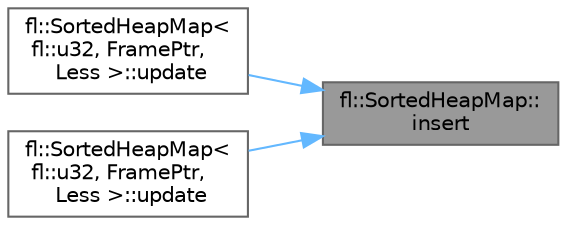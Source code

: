digraph "fl::SortedHeapMap::insert"
{
 // INTERACTIVE_SVG=YES
 // LATEX_PDF_SIZE
  bgcolor="transparent";
  edge [fontname=Helvetica,fontsize=10,labelfontname=Helvetica,labelfontsize=10];
  node [fontname=Helvetica,fontsize=10,shape=box,height=0.2,width=0.4];
  rankdir="RL";
  Node1 [id="Node000001",label="fl::SortedHeapMap::\linsert",height=0.2,width=0.4,color="gray40", fillcolor="grey60", style="filled", fontcolor="black",tooltip=" "];
  Node1 -> Node2 [id="edge1_Node000001_Node000002",dir="back",color="steelblue1",style="solid",tooltip=" "];
  Node2 [id="Node000002",label="fl::SortedHeapMap\<\l fl::u32, FramePtr,\l Less \>::update",height=0.2,width=0.4,color="grey40", fillcolor="white", style="filled",URL="$dc/d45/classfl_1_1_sorted_heap_map_a0b3ccbc12ecb2dfb916b316132987d57.html#a0b3ccbc12ecb2dfb916b316132987d57",tooltip=" "];
  Node1 -> Node3 [id="edge2_Node000001_Node000003",dir="back",color="steelblue1",style="solid",tooltip=" "];
  Node3 [id="Node000003",label="fl::SortedHeapMap\<\l fl::u32, FramePtr,\l Less \>::update",height=0.2,width=0.4,color="grey40", fillcolor="white", style="filled",URL="$dc/d45/classfl_1_1_sorted_heap_map_a0026b428dde17f5603b3af198c405ee1.html#a0026b428dde17f5603b3af198c405ee1",tooltip=" "];
}
